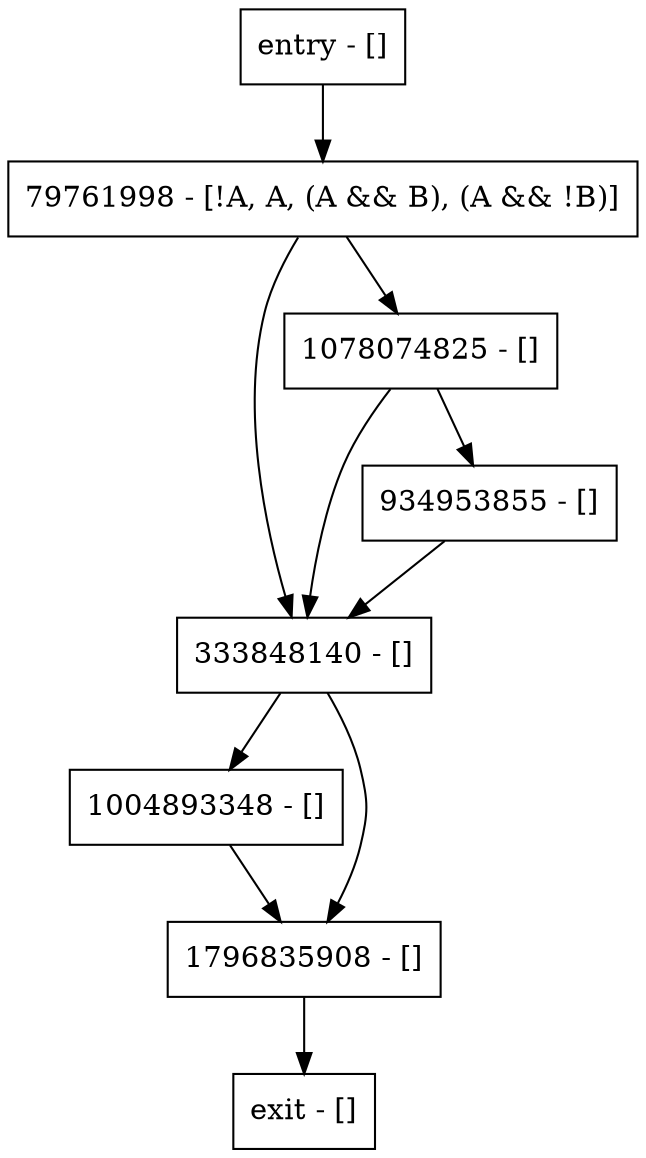 digraph main {
node [shape=record];
entry [label="entry - []"];
exit [label="exit - []"];
1004893348 [label="1004893348 - []"];
79761998 [label="79761998 - [!A, A, (A && B), (A && !B)]"];
333848140 [label="333848140 - []"];
1078074825 [label="1078074825 - []"];
1796835908 [label="1796835908 - []"];
934953855 [label="934953855 - []"];
entry;
exit;
entry -> 79761998;
1004893348 -> 1796835908;
79761998 -> 333848140;
79761998 -> 1078074825;
333848140 -> 1004893348;
333848140 -> 1796835908;
1078074825 -> 333848140;
1078074825 -> 934953855;
1796835908 -> exit;
934953855 -> 333848140;
}
